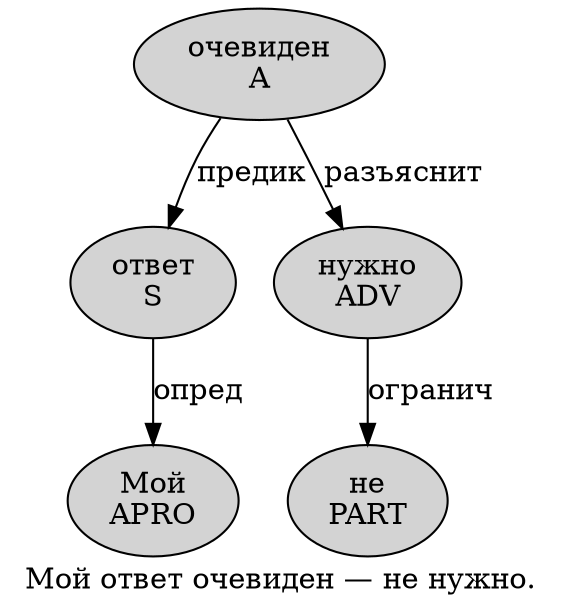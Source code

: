 digraph SENTENCE_3816 {
	graph [label="Мой ответ очевиден — не нужно."]
	node [style=filled]
		0 [label="Мой
APRO" color="" fillcolor=lightgray penwidth=1 shape=ellipse]
		1 [label="ответ
S" color="" fillcolor=lightgray penwidth=1 shape=ellipse]
		2 [label="очевиден
A" color="" fillcolor=lightgray penwidth=1 shape=ellipse]
		4 [label="не
PART" color="" fillcolor=lightgray penwidth=1 shape=ellipse]
		5 [label="нужно
ADV" color="" fillcolor=lightgray penwidth=1 shape=ellipse]
			5 -> 4 [label="огранич"]
			2 -> 1 [label="предик"]
			2 -> 5 [label="разъяснит"]
			1 -> 0 [label="опред"]
}